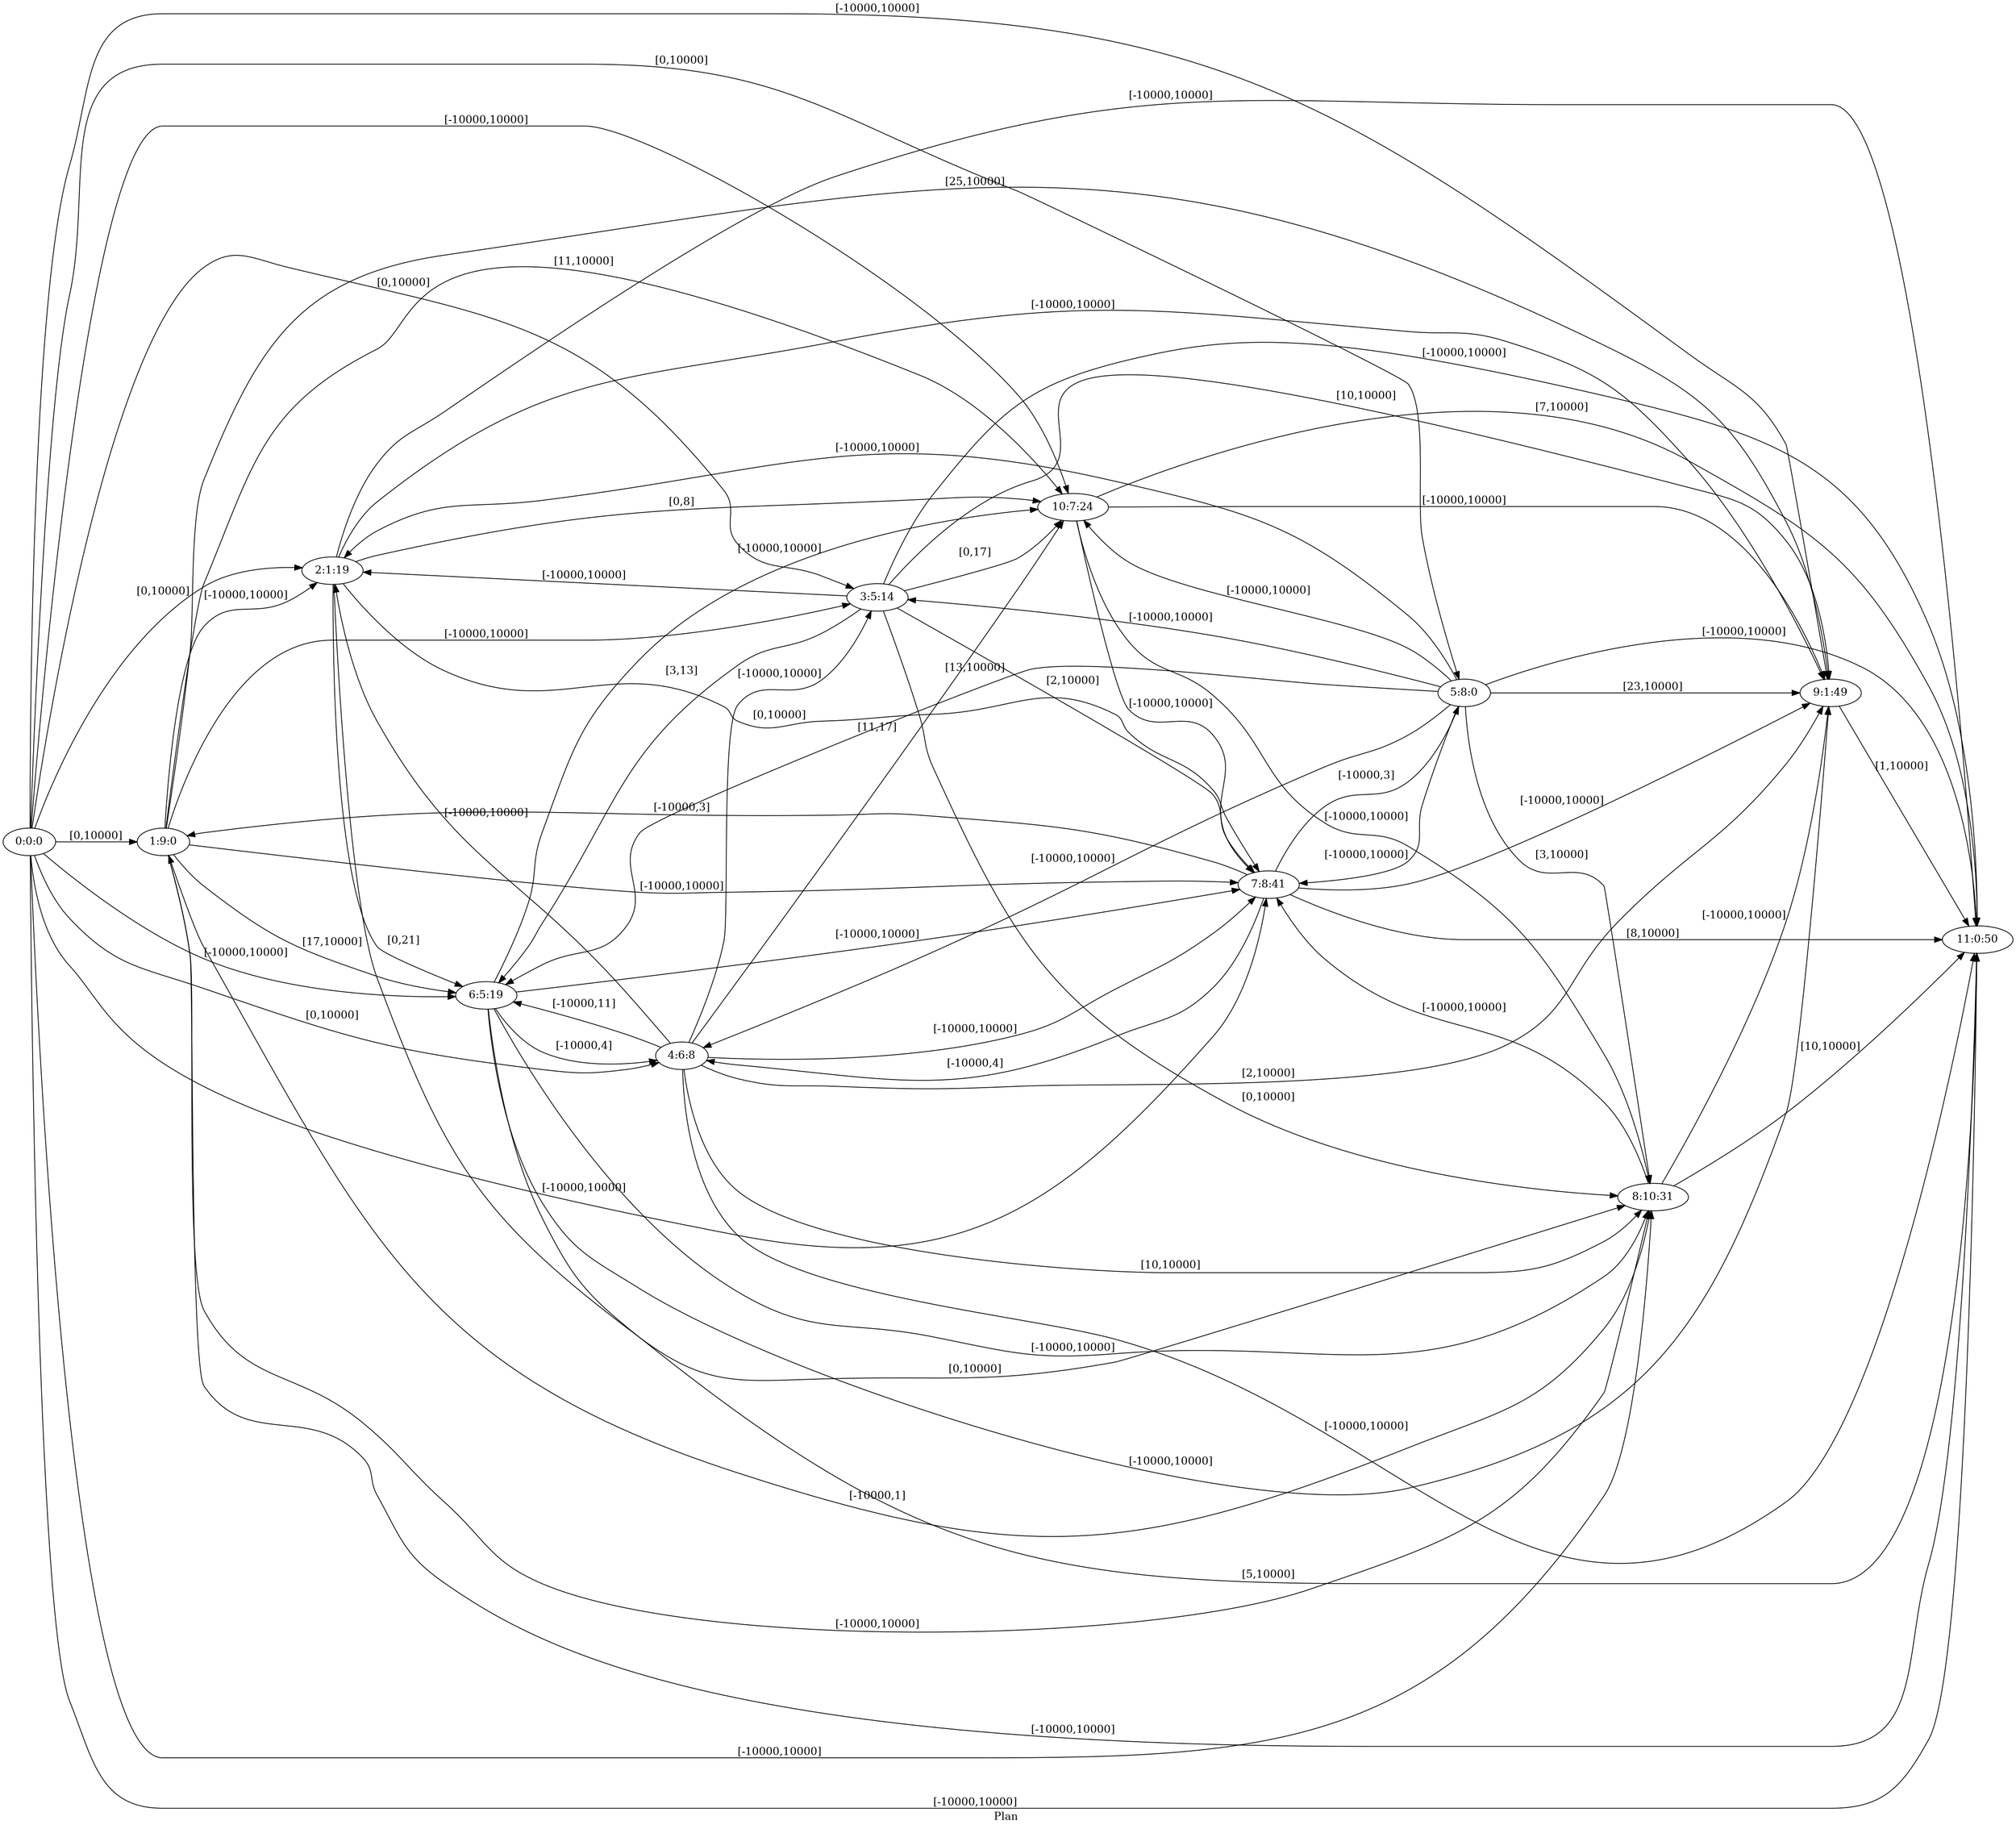 digraph G {
 rankdir = LR;
 nodesep = .45; 
 size = 30;
label="Plan ";
 fldt = 0.670026;
"0:0:0"->"1:9:0"[ label = "[0,10000]"];
"0:0:0"->"2:1:19"[ label = "[0,10000]"];
"0:0:0"->"3:5:14"[ label = "[0,10000]"];
"0:0:0"->"4:6:8"[ label = "[0,10000]"];
"0:0:0"->"5:8:0"[ label = "[0,10000]"];
"0:0:0"->"6:5:19"[ label = "[-10000,10000]"];
"0:0:0"->"7:8:41"[ label = "[-10000,10000]"];
"0:0:0"->"8:10:31"[ label = "[-10000,10000]"];
"0:0:0"->"9:1:49"[ label = "[-10000,10000]"];
"0:0:0"->"10:7:24"[ label = "[-10000,10000]"];
"0:0:0"->"11:0:50"[ label = "[-10000,10000]"];
"1:9:0"->"2:1:19"[ label = "[-10000,10000]"];
"1:9:0"->"3:5:14"[ label = "[-10000,10000]"];
"1:9:0"->"6:5:19"[ label = "[17,10000]"];
"1:9:0"->"7:8:41"[ label = "[-10000,10000]"];
"1:9:0"->"8:10:31"[ label = "[-10000,10000]"];
"1:9:0"->"9:1:49"[ label = "[25,10000]"];
"1:9:0"->"10:7:24"[ label = "[11,10000]"];
"1:9:0"->"11:0:50"[ label = "[-10000,10000]"];
"2:1:19"->"6:5:19"[ label = "[0,21]"];
"2:1:19"->"7:8:41"[ label = "[0,10000]"];
"2:1:19"->"8:10:31"[ label = "[0,10000]"];
"2:1:19"->"9:1:49"[ label = "[-10000,10000]"];
"2:1:19"->"10:7:24"[ label = "[0,8]"];
"2:1:19"->"11:0:50"[ label = "[-10000,10000]"];
"3:5:14"->"2:1:19"[ label = "[-10000,10000]"];
"3:5:14"->"6:5:19"[ label = "[3,13]"];
"3:5:14"->"7:8:41"[ label = "[2,10000]"];
"3:5:14"->"8:10:31"[ label = "[0,10000]"];
"3:5:14"->"9:1:49"[ label = "[10,10000]"];
"3:5:14"->"10:7:24"[ label = "[0,17]"];
"3:5:14"->"11:0:50"[ label = "[-10000,10000]"];
"4:6:8"->"2:1:19"[ label = "[-10000,10000]"];
"4:6:8"->"3:5:14"[ label = "[-10000,10000]"];
"4:6:8"->"6:5:19"[ label = "[-10000,11]"];
"4:6:8"->"7:8:41"[ label = "[-10000,10000]"];
"4:6:8"->"8:10:31"[ label = "[10,10000]"];
"4:6:8"->"9:1:49"[ label = "[2,10000]"];
"4:6:8"->"10:7:24"[ label = "[11,17]"];
"4:6:8"->"11:0:50"[ label = "[-10000,10000]"];
"5:8:0"->"2:1:19"[ label = "[-10000,10000]"];
"5:8:0"->"3:5:14"[ label = "[-10000,10000]"];
"5:8:0"->"4:6:8"[ label = "[-10000,10000]"];
"5:8:0"->"6:5:19"[ label = "[13,10000]"];
"5:8:0"->"7:8:41"[ label = "[-10000,10000]"];
"5:8:0"->"8:10:31"[ label = "[3,10000]"];
"5:8:0"->"9:1:49"[ label = "[23,10000]"];
"5:8:0"->"10:7:24"[ label = "[-10000,10000]"];
"5:8:0"->"11:0:50"[ label = "[-10000,10000]"];
"6:5:19"->"4:6:8"[ label = "[-10000,4]"];
"6:5:19"->"7:8:41"[ label = "[-10000,10000]"];
"6:5:19"->"8:10:31"[ label = "[-10000,10000]"];
"6:5:19"->"9:1:49"[ label = "[-10000,10000]"];
"6:5:19"->"10:7:24"[ label = "[-10000,10000]"];
"6:5:19"->"11:0:50"[ label = "[5,10000]"];
"7:8:41"->"1:9:0"[ label = "[-10000,3]"];
"7:8:41"->"4:6:8"[ label = "[-10000,4]"];
"7:8:41"->"5:8:0"[ label = "[-10000,3]"];
"7:8:41"->"9:1:49"[ label = "[-10000,10000]"];
"7:8:41"->"11:0:50"[ label = "[8,10000]"];
"8:10:31"->"1:9:0"[ label = "[-10000,1]"];
"8:10:31"->"7:8:41"[ label = "[-10000,10000]"];
"8:10:31"->"9:1:49"[ label = "[-10000,10000]"];
"8:10:31"->"11:0:50"[ label = "[10,10000]"];
"9:1:49"->"11:0:50"[ label = "[1,10000]"];
"10:7:24"->"7:8:41"[ label = "[-10000,10000]"];
"10:7:24"->"8:10:31"[ label = "[-10000,10000]"];
"10:7:24"->"9:1:49"[ label = "[-10000,10000]"];
"10:7:24"->"11:0:50"[ label = "[7,10000]"];
}

